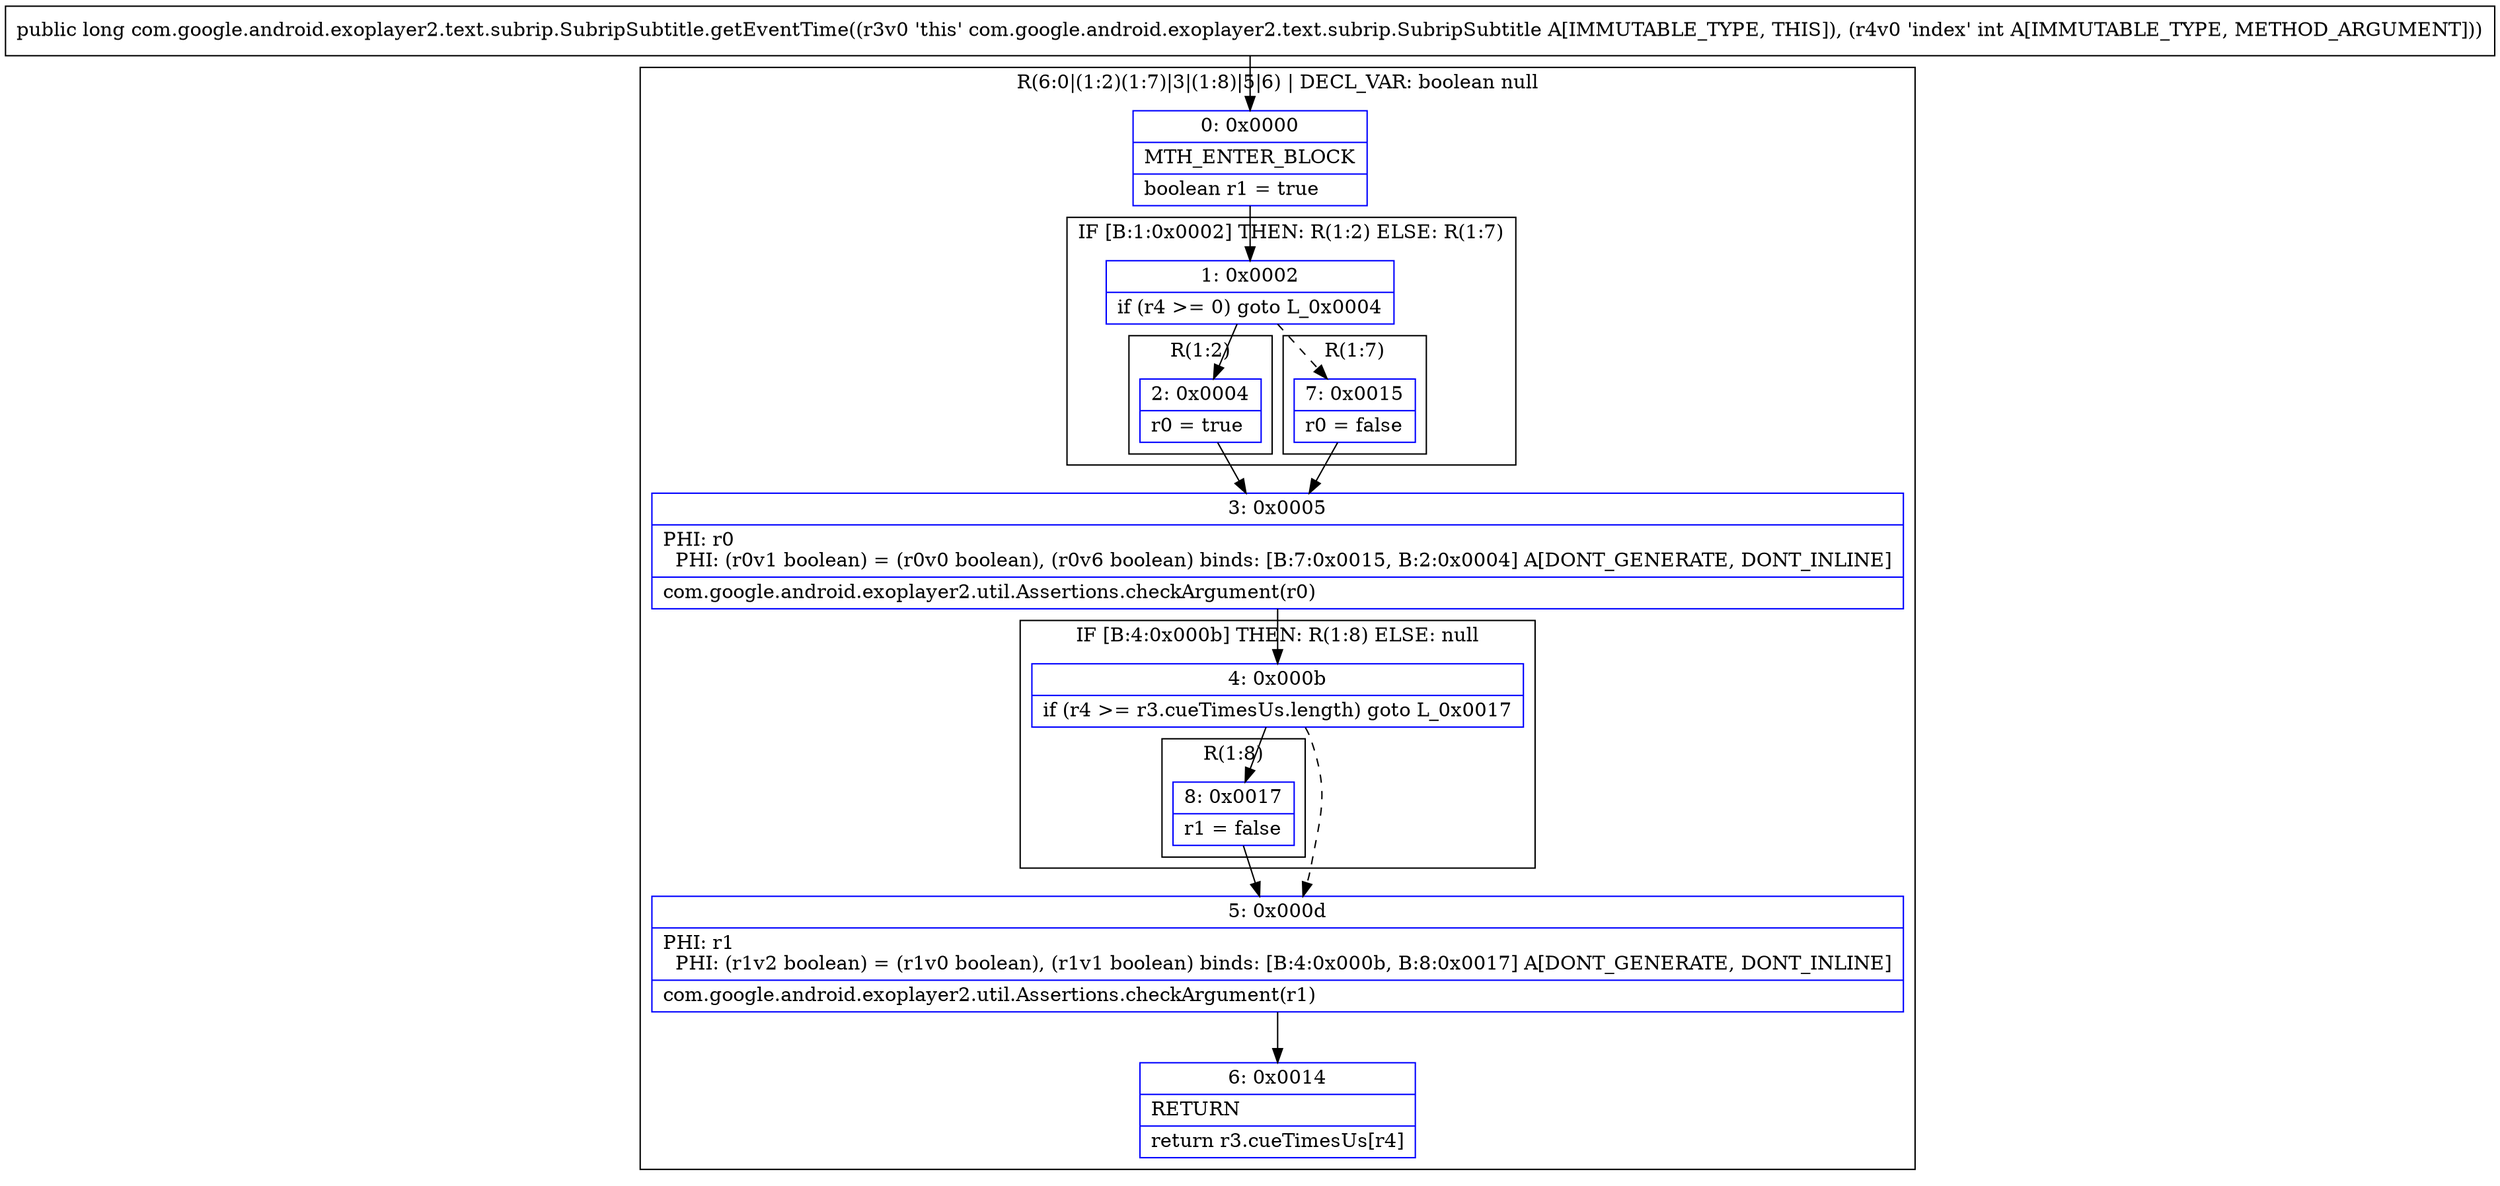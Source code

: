 digraph "CFG forcom.google.android.exoplayer2.text.subrip.SubripSubtitle.getEventTime(I)J" {
subgraph cluster_Region_192172886 {
label = "R(6:0|(1:2)(1:7)|3|(1:8)|5|6) | DECL_VAR: boolean null\l";
node [shape=record,color=blue];
Node_0 [shape=record,label="{0\:\ 0x0000|MTH_ENTER_BLOCK\l|boolean r1 = true\l}"];
subgraph cluster_IfRegion_1896492197 {
label = "IF [B:1:0x0002] THEN: R(1:2) ELSE: R(1:7)";
node [shape=record,color=blue];
Node_1 [shape=record,label="{1\:\ 0x0002|if (r4 \>= 0) goto L_0x0004\l}"];
subgraph cluster_Region_1372508800 {
label = "R(1:2)";
node [shape=record,color=blue];
Node_2 [shape=record,label="{2\:\ 0x0004|r0 = true\l}"];
}
subgraph cluster_Region_1870744641 {
label = "R(1:7)";
node [shape=record,color=blue];
Node_7 [shape=record,label="{7\:\ 0x0015|r0 = false\l}"];
}
}
Node_3 [shape=record,label="{3\:\ 0x0005|PHI: r0 \l  PHI: (r0v1 boolean) = (r0v0 boolean), (r0v6 boolean) binds: [B:7:0x0015, B:2:0x0004] A[DONT_GENERATE, DONT_INLINE]\l|com.google.android.exoplayer2.util.Assertions.checkArgument(r0)\l}"];
subgraph cluster_IfRegion_673585946 {
label = "IF [B:4:0x000b] THEN: R(1:8) ELSE: null";
node [shape=record,color=blue];
Node_4 [shape=record,label="{4\:\ 0x000b|if (r4 \>= r3.cueTimesUs.length) goto L_0x0017\l}"];
subgraph cluster_Region_1649979544 {
label = "R(1:8)";
node [shape=record,color=blue];
Node_8 [shape=record,label="{8\:\ 0x0017|r1 = false\l}"];
}
}
Node_5 [shape=record,label="{5\:\ 0x000d|PHI: r1 \l  PHI: (r1v2 boolean) = (r1v0 boolean), (r1v1 boolean) binds: [B:4:0x000b, B:8:0x0017] A[DONT_GENERATE, DONT_INLINE]\l|com.google.android.exoplayer2.util.Assertions.checkArgument(r1)\l}"];
Node_6 [shape=record,label="{6\:\ 0x0014|RETURN\l|return r3.cueTimesUs[r4]\l}"];
}
MethodNode[shape=record,label="{public long com.google.android.exoplayer2.text.subrip.SubripSubtitle.getEventTime((r3v0 'this' com.google.android.exoplayer2.text.subrip.SubripSubtitle A[IMMUTABLE_TYPE, THIS]), (r4v0 'index' int A[IMMUTABLE_TYPE, METHOD_ARGUMENT])) }"];
MethodNode -> Node_0;
Node_0 -> Node_1;
Node_1 -> Node_2;
Node_1 -> Node_7[style=dashed];
Node_2 -> Node_3;
Node_7 -> Node_3;
Node_3 -> Node_4;
Node_4 -> Node_5[style=dashed];
Node_4 -> Node_8;
Node_8 -> Node_5;
Node_5 -> Node_6;
}

